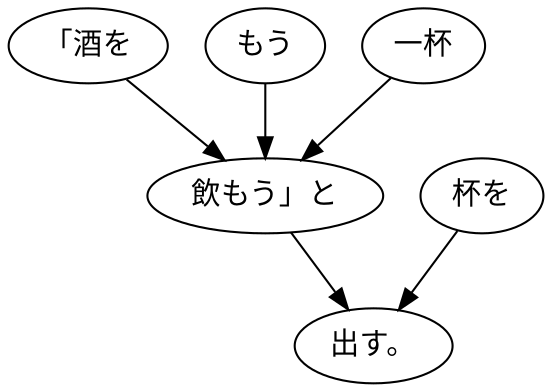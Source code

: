 digraph graph4615 {
	node0 [label="「酒を"];
	node1 [label="もう"];
	node2 [label="一杯"];
	node3 [label="飲もう」と"];
	node4 [label="杯を"];
	node5 [label="出す。"];
	node0 -> node3;
	node1 -> node3;
	node2 -> node3;
	node3 -> node5;
	node4 -> node5;
}

